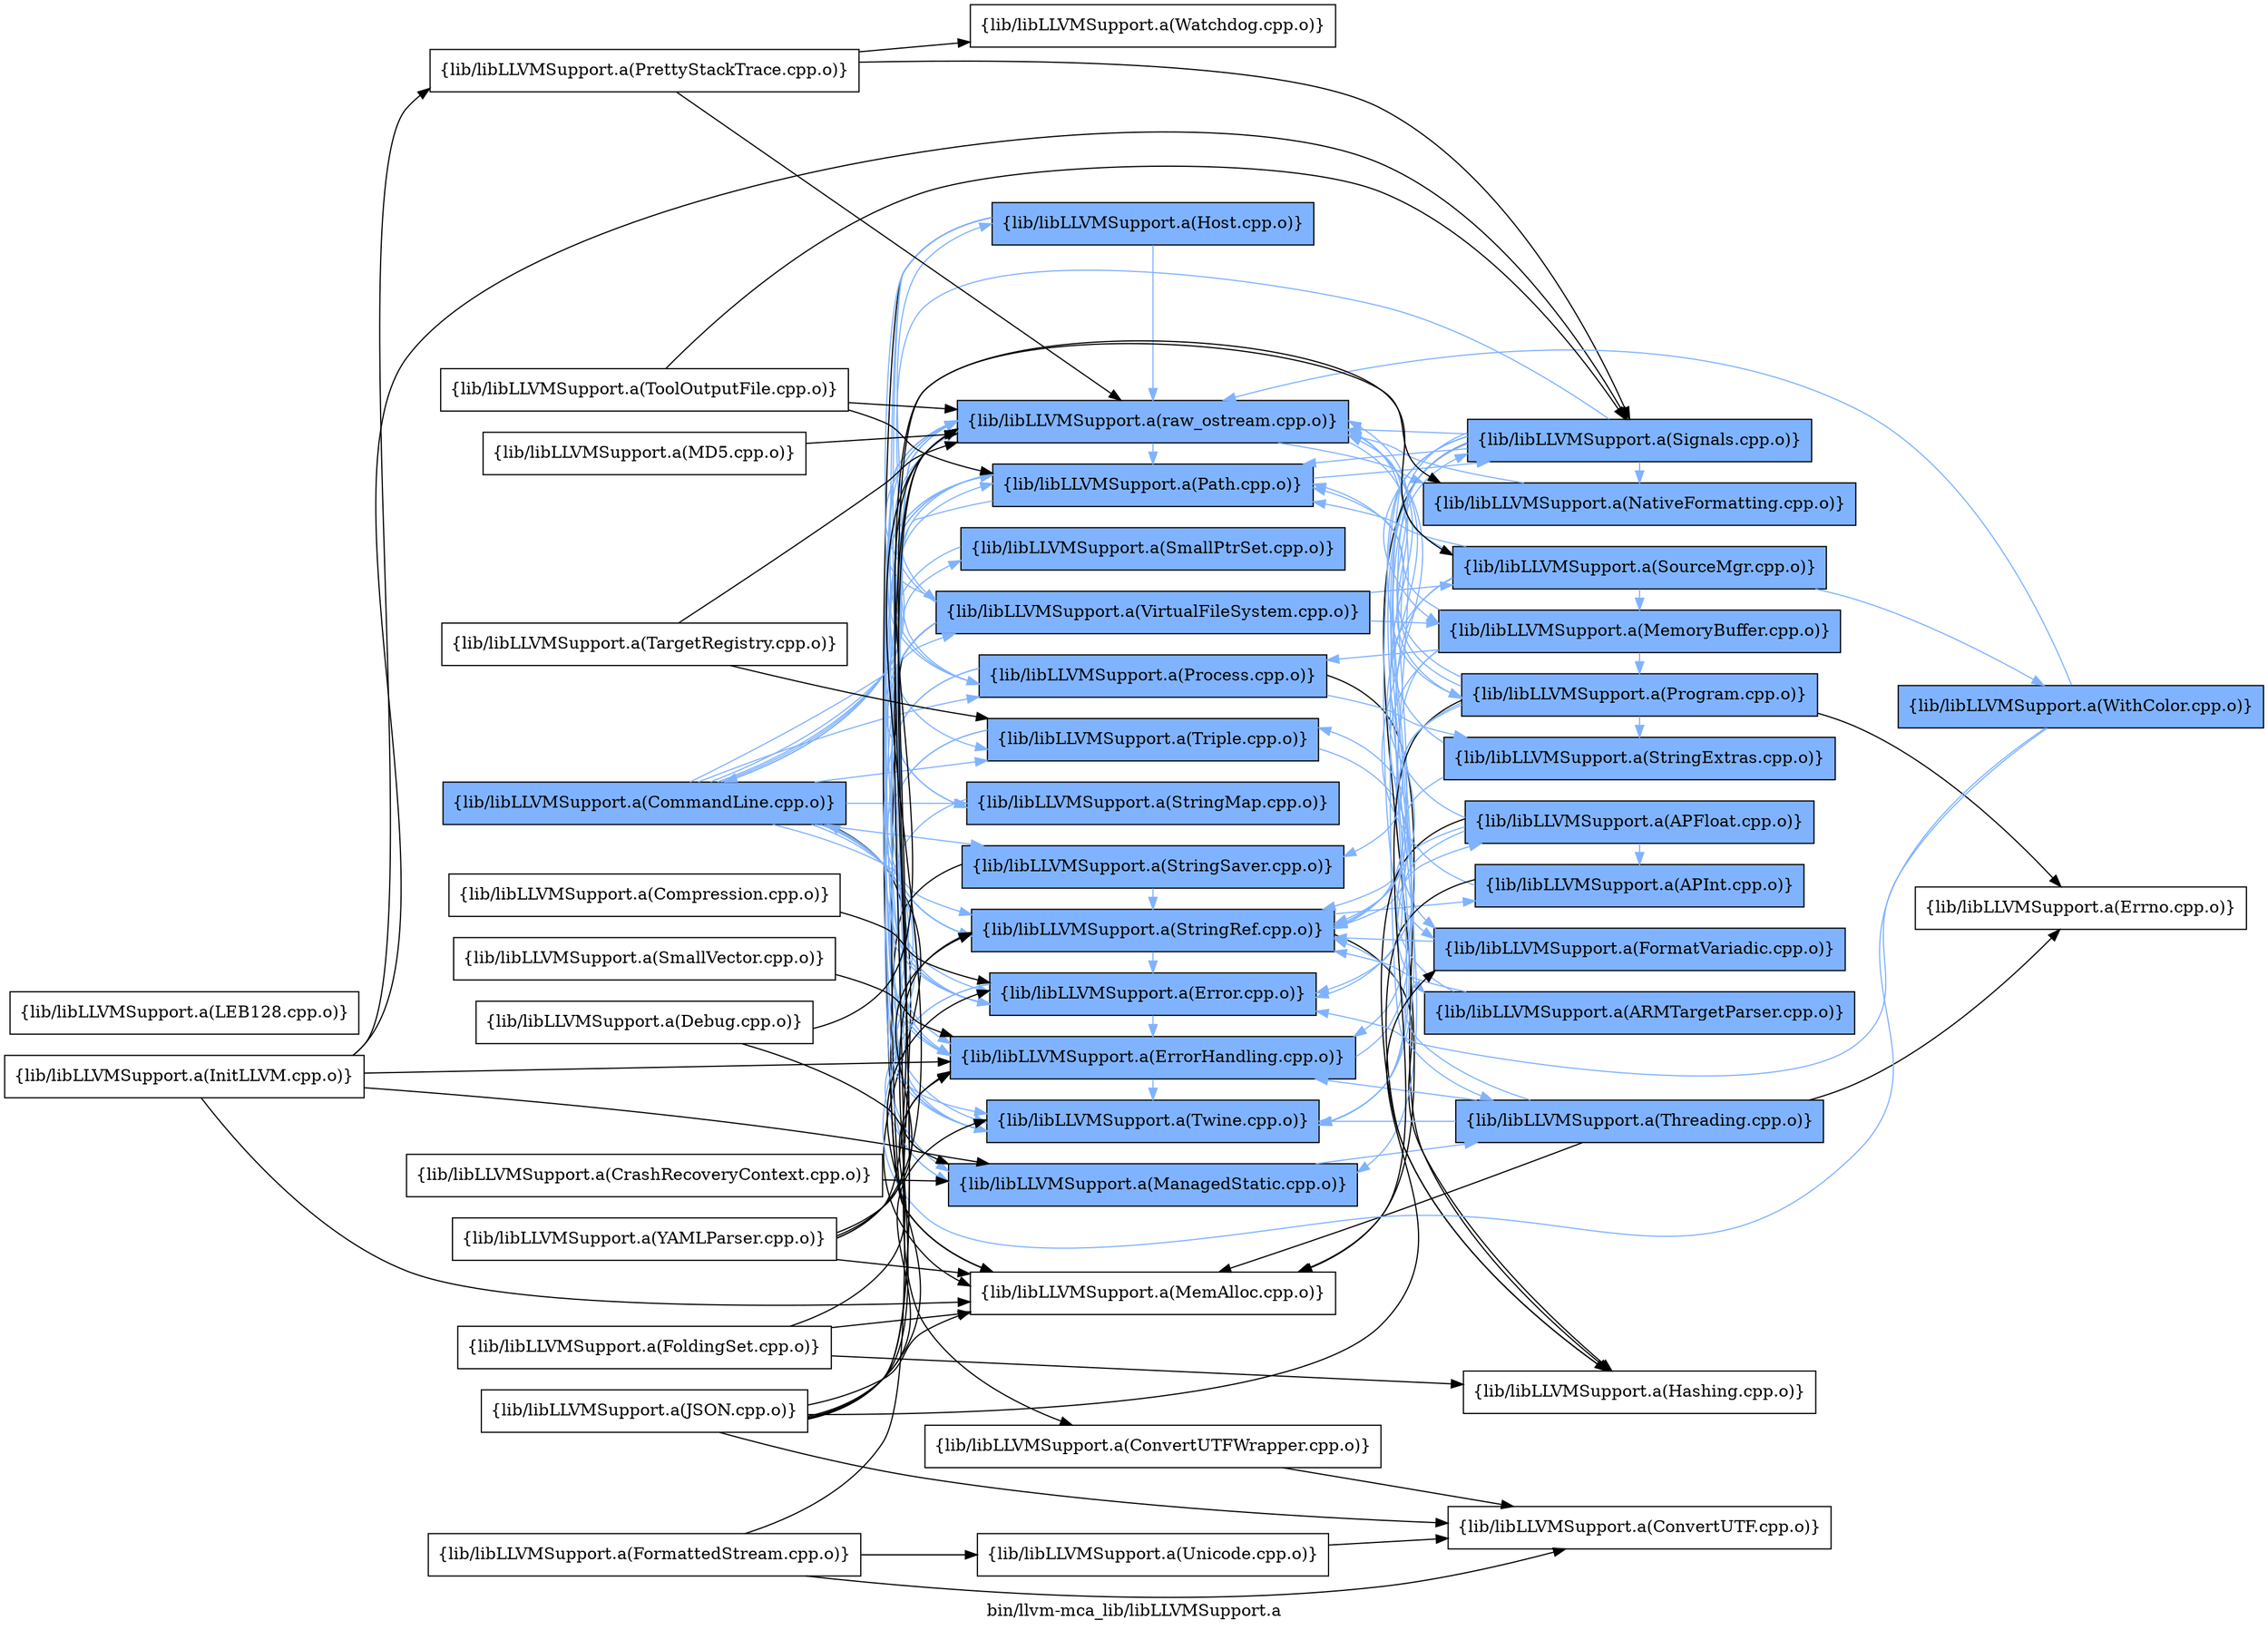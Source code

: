 digraph "bin/llvm-mca_lib/libLLVMSupport.a" {
	label="bin/llvm-mca_lib/libLLVMSupport.a";
	rankdir=LR;
	{ rank=same; Node0x561faab345c8;  }
	{ rank=same; Node0x561faab30978; Node0x561faab31058; Node0x561faab314b8; Node0x561faab351a8; Node0x561faab349d8; Node0x561faab33b28; Node0x561faab328b8; Node0x561faab30ba8; Node0x561faab31828; Node0x561faab31738; Node0x561faab33038; Node0x561faab34168; Node0x561faab355b8; Node0x561faab34758; Node0x561faab315a8; Node0x561faab30f68;  }
	{ rank=same; Node0x561faab310f8; Node0x561faab33a88; Node0x561faab341b8; Node0x561faab336c8; Node0x561faab33e48; Node0x561faab33538; Node0x561faab32368; Node0x561faab34a78; Node0x561faab32f98; Node0x561faab33808; Node0x561faab33c68; Node0x561faab34938; Node0x561faab350b8;  }
	{ rank=same; Node0x561faab345c8;  }
	{ rank=same; Node0x561faab30978; Node0x561faab31058; Node0x561faab314b8; Node0x561faab351a8; Node0x561faab349d8; Node0x561faab33b28; Node0x561faab328b8; Node0x561faab30ba8; Node0x561faab31828; Node0x561faab31738; Node0x561faab33038; Node0x561faab34168; Node0x561faab355b8; Node0x561faab34758; Node0x561faab315a8; Node0x561faab30f68;  }
	{ rank=same; Node0x561faab310f8; Node0x561faab33a88; Node0x561faab341b8; Node0x561faab336c8; Node0x561faab33e48; Node0x561faab33538; Node0x561faab32368; Node0x561faab34a78; Node0x561faab32f98; Node0x561faab33808; Node0x561faab33c68; Node0x561faab34938; Node0x561faab350b8;  }

	Node0x561faab345c8 [shape=record,shape=box,group=1,style=filled,fillcolor="0.600000 0.5 1",label="{lib/libLLVMSupport.a(CommandLine.cpp.o)}"];
	Node0x561faab345c8 -> Node0x561faab30978;
	Node0x561faab345c8 -> Node0x561faab31058[color="0.600000 0.5 1"];
	Node0x561faab345c8 -> Node0x561faab314b8[color="0.600000 0.5 1"];
	Node0x561faab345c8 -> Node0x561faab351a8[color="0.600000 0.5 1"];
	Node0x561faab345c8 -> Node0x561faab349d8;
	Node0x561faab345c8 -> Node0x561faab33b28[color="0.600000 0.5 1"];
	Node0x561faab345c8 -> Node0x561faab328b8[color="0.600000 0.5 1"];
	Node0x561faab345c8 -> Node0x561faab30ba8[color="0.600000 0.5 1"];
	Node0x561faab345c8 -> Node0x561faab31828[color="0.600000 0.5 1"];
	Node0x561faab345c8 -> Node0x561faab31738[color="0.600000 0.5 1"];
	Node0x561faab345c8 -> Node0x561faab33038[color="0.600000 0.5 1"];
	Node0x561faab345c8 -> Node0x561faab34168[color="0.600000 0.5 1"];
	Node0x561faab345c8 -> Node0x561faab355b8[color="0.600000 0.5 1"];
	Node0x561faab345c8 -> Node0x561faab34758[color="0.600000 0.5 1"];
	Node0x561faab345c8 -> Node0x561faab315a8[color="0.600000 0.5 1"];
	Node0x561faab345c8 -> Node0x561faab30f68[color="0.600000 0.5 1"];
	Node0x561faab31058 [shape=record,shape=box,group=1,style=filled,fillcolor="0.600000 0.5 1",label="{lib/libLLVMSupport.a(Error.cpp.o)}"];
	Node0x561faab31058 -> Node0x561faab314b8[color="0.600000 0.5 1"];
	Node0x561faab31058 -> Node0x561faab351a8[color="0.600000 0.5 1"];
	Node0x561faab31058 -> Node0x561faab33038[color="0.600000 0.5 1"];
	Node0x561faab31058 -> Node0x561faab355b8[color="0.600000 0.5 1"];
	Node0x561faab33c18 [shape=record,shape=box,group=0,label="{lib/libLLVMSupport.a(InitLLVM.cpp.o)}"];
	Node0x561faab33c18 -> Node0x561faab314b8;
	Node0x561faab33c18 -> Node0x561faab351a8;
	Node0x561faab33c18 -> Node0x561faab349d8;
	Node0x561faab33c18 -> Node0x561faab34258;
	Node0x561faab33c18 -> Node0x561faab33a88;
	Node0x561faab351a8 [shape=record,shape=box,group=1,style=filled,fillcolor="0.600000 0.5 1",label="{lib/libLLVMSupport.a(ManagedStatic.cpp.o)}"];
	Node0x561faab351a8 -> Node0x561faab341b8[color="0.600000 0.5 1"];
	Node0x561faab349d8 [shape=record,shape=box,group=0,label="{lib/libLLVMSupport.a(MemAlloc.cpp.o)}"];
	Node0x561faab34a78 [shape=record,shape=box,group=1,style=filled,fillcolor="0.600000 0.5 1",label="{lib/libLLVMSupport.a(MemoryBuffer.cpp.o)}"];
	Node0x561faab34a78 -> Node0x561faab31058[color="0.600000 0.5 1"];
	Node0x561faab34a78 -> Node0x561faab33038[color="0.600000 0.5 1"];
	Node0x561faab34a78 -> Node0x561faab315a8[color="0.600000 0.5 1"];
	Node0x561faab34a78 -> Node0x561faab30f68[color="0.600000 0.5 1"];
	Node0x561faab34a78 -> Node0x561faab34938[color="0.600000 0.5 1"];
	Node0x561faab32f98 [shape=record,shape=box,group=1,style=filled,fillcolor="0.600000 0.5 1",label="{lib/libLLVMSupport.a(SourceMgr.cpp.o)}"];
	Node0x561faab32f98 -> Node0x561faab34a78[color="0.600000 0.5 1"];
	Node0x561faab32f98 -> Node0x561faab31828[color="0.600000 0.5 1"];
	Node0x561faab32f98 -> Node0x561faab33038[color="0.600000 0.5 1"];
	Node0x561faab32f98 -> Node0x561faab33358[color="0.600000 0.5 1"];
	Node0x561faab32f98 -> Node0x561faab355b8[color="0.600000 0.5 1"];
	Node0x561faab32f98 -> Node0x561faab315a8[color="0.600000 0.5 1"];
	Node0x561faab308d8 [shape=record,shape=box,group=0,label="{lib/libLLVMSupport.a(ToolOutputFile.cpp.o)}"];
	Node0x561faab308d8 -> Node0x561faab355b8;
	Node0x561faab308d8 -> Node0x561faab315a8;
	Node0x561faab308d8 -> Node0x561faab33a88;
	Node0x561faab31738 [shape=record,shape=box,group=1,style=filled,fillcolor="0.600000 0.5 1",label="{lib/libLLVMSupport.a(Triple.cpp.o)}"];
	Node0x561faab31738 -> Node0x561faab31828[color="0.600000 0.5 1"];
	Node0x561faab31738 -> Node0x561faab32368[color="0.600000 0.5 1"];
	Node0x561faab31738 -> Node0x561faab33038[color="0.600000 0.5 1"];
	Node0x561faab33358 [shape=record,shape=box,group=1,style=filled,fillcolor="0.600000 0.5 1",label="{lib/libLLVMSupport.a(WithColor.cpp.o)}"];
	Node0x561faab33358 -> Node0x561faab345c8[color="0.600000 0.5 1"];
	Node0x561faab33358 -> Node0x561faab31058[color="0.600000 0.5 1"];
	Node0x561faab33358 -> Node0x561faab355b8[color="0.600000 0.5 1"];
	Node0x561faab355b8 [shape=record,shape=box,group=1,style=filled,fillcolor="0.600000 0.5 1",label="{lib/libLLVMSupport.a(raw_ostream.cpp.o)}"];
	Node0x561faab355b8 -> Node0x561faab31058[color="0.600000 0.5 1"];
	Node0x561faab355b8 -> Node0x561faab314b8[color="0.600000 0.5 1"];
	Node0x561faab355b8 -> Node0x561faab33808[color="0.600000 0.5 1"];
	Node0x561faab355b8 -> Node0x561faab33c68[color="0.600000 0.5 1"];
	Node0x561faab355b8 -> Node0x561faab33038[color="0.600000 0.5 1"];
	Node0x561faab355b8 -> Node0x561faab315a8[color="0.600000 0.5 1"];
	Node0x561faab355b8 -> Node0x561faab30f68[color="0.600000 0.5 1"];
	Node0x561faab355b8 -> Node0x561faab34938[color="0.600000 0.5 1"];
	Node0x561faab34758 [shape=record,shape=box,group=1,style=filled,fillcolor="0.600000 0.5 1",label="{lib/libLLVMSupport.a(Host.cpp.o)}"];
	Node0x561faab34758 -> Node0x561faab349d8;
	Node0x561faab34758 -> Node0x561faab328b8[color="0.600000 0.5 1"];
	Node0x561faab34758 -> Node0x561faab31828[color="0.600000 0.5 1"];
	Node0x561faab34758 -> Node0x561faab31738[color="0.600000 0.5 1"];
	Node0x561faab34758 -> Node0x561faab355b8[color="0.600000 0.5 1"];
	Node0x561faab333f8 [shape=record,shape=box,group=0,label="{lib/libLLVMSupport.a(TargetRegistry.cpp.o)}"];
	Node0x561faab333f8 -> Node0x561faab31738;
	Node0x561faab333f8 -> Node0x561faab355b8;
	Node0x561faab328b8 [shape=record,shape=box,group=1,style=filled,fillcolor="0.600000 0.5 1",label="{lib/libLLVMSupport.a(StringMap.cpp.o)}"];
	Node0x561faab328b8 -> Node0x561faab314b8[color="0.600000 0.5 1"];
	Node0x561faab31828 [shape=record,shape=box,group=1,style=filled,fillcolor="0.600000 0.5 1",label="{lib/libLLVMSupport.a(StringRef.cpp.o)}"];
	Node0x561faab31828 -> Node0x561faab336c8[color="0.600000 0.5 1"];
	Node0x561faab31828 -> Node0x561faab33e48[color="0.600000 0.5 1"];
	Node0x561faab31828 -> Node0x561faab31058[color="0.600000 0.5 1"];
	Node0x561faab31828 -> Node0x561faab33538;
	Node0x561faab33088 [shape=record,shape=box,group=0,label="{lib/libLLVMSupport.a(FormattedStream.cpp.o)}"];
	Node0x561faab33088 -> Node0x561faab310f8;
	Node0x561faab33088 -> Node0x561faab32958;
	Node0x561faab33088 -> Node0x561faab355b8;
	Node0x561faab33808 [shape=record,shape=box,group=1,style=filled,fillcolor="0.600000 0.5 1",label="{lib/libLLVMSupport.a(FormatVariadic.cpp.o)}"];
	Node0x561faab33808 -> Node0x561faab31828[color="0.600000 0.5 1"];
	Node0x561faab34e38 [shape=record,shape=box,group=0,label="{lib/libLLVMSupport.a(JSON.cpp.o)}"];
	Node0x561faab34e38 -> Node0x561faab310f8;
	Node0x561faab34e38 -> Node0x561faab31058;
	Node0x561faab34e38 -> Node0x561faab33808;
	Node0x561faab34e38 -> Node0x561faab349d8;
	Node0x561faab34e38 -> Node0x561faab33c68;
	Node0x561faab34e38 -> Node0x561faab31828;
	Node0x561faab34e38 -> Node0x561faab33038;
	Node0x561faab34e38 -> Node0x561faab355b8;
	Node0x561faab33e48 [shape=record,shape=box,group=1,style=filled,fillcolor="0.600000 0.5 1",label="{lib/libLLVMSupport.a(APInt.cpp.o)}"];
	Node0x561faab33e48 -> Node0x561faab33538;
	Node0x561faab33e48 -> Node0x561faab355b8[color="0.600000 0.5 1"];
	Node0x561faab314b8 [shape=record,shape=box,group=1,style=filled,fillcolor="0.600000 0.5 1",label="{lib/libLLVMSupport.a(ErrorHandling.cpp.o)}"];
	Node0x561faab314b8 -> Node0x561faab33038[color="0.600000 0.5 1"];
	Node0x561faab314b8 -> Node0x561faab355b8[color="0.600000 0.5 1"];
	Node0x561faab314b8 -> Node0x561faab33a88[color="0.600000 0.5 1"];
	Node0x561faab33038 [shape=record,shape=box,group=1,style=filled,fillcolor="0.600000 0.5 1",label="{lib/libLLVMSupport.a(Twine.cpp.o)}"];
	Node0x561faab33038 -> Node0x561faab355b8[color="0.600000 0.5 1"];
	Node0x561faab33b28 [shape=record,shape=box,group=1,style=filled,fillcolor="0.600000 0.5 1",label="{lib/libLLVMSupport.a(SmallPtrSet.cpp.o)}"];
	Node0x561faab33b28 -> Node0x561faab314b8[color="0.600000 0.5 1"];
	Node0x561faab315a8 [shape=record,shape=box,group=1,style=filled,fillcolor="0.600000 0.5 1",label="{lib/libLLVMSupport.a(Path.cpp.o)}"];
	Node0x561faab315a8 -> Node0x561faab31058[color="0.600000 0.5 1"];
	Node0x561faab315a8 -> Node0x561faab31828[color="0.600000 0.5 1"];
	Node0x561faab315a8 -> Node0x561faab33038[color="0.600000 0.5 1"];
	Node0x561faab315a8 -> Node0x561faab34168[color="0.600000 0.5 1"];
	Node0x561faab315a8 -> Node0x561faab30f68[color="0.600000 0.5 1"];
	Node0x561faab315a8 -> Node0x561faab33a88[color="0.600000 0.5 1"];
	Node0x561faab33a88 [shape=record,shape=box,group=1,style=filled,fillcolor="0.600000 0.5 1",label="{lib/libLLVMSupport.a(Signals.cpp.o)}"];
	Node0x561faab33a88 -> Node0x561faab345c8[color="0.600000 0.5 1"];
	Node0x561faab33a88 -> Node0x561faab314b8[color="0.600000 0.5 1"];
	Node0x561faab33a88 -> Node0x561faab33808[color="0.600000 0.5 1"];
	Node0x561faab33a88 -> Node0x561faab351a8[color="0.600000 0.5 1"];
	Node0x561faab33a88 -> Node0x561faab349d8;
	Node0x561faab33a88 -> Node0x561faab34a78[color="0.600000 0.5 1"];
	Node0x561faab33a88 -> Node0x561faab33c68[color="0.600000 0.5 1"];
	Node0x561faab33a88 -> Node0x561faab31828[color="0.600000 0.5 1"];
	Node0x561faab33a88 -> Node0x561faab33038[color="0.600000 0.5 1"];
	Node0x561faab33a88 -> Node0x561faab355b8[color="0.600000 0.5 1"];
	Node0x561faab33a88 -> Node0x561faab315a8[color="0.600000 0.5 1"];
	Node0x561faab33a88 -> Node0x561faab34938[color="0.600000 0.5 1"];
	Node0x561faab33a88 -> Node0x561faab341b8[color="0.600000 0.5 1"];
	Node0x561faab33538 [shape=record,shape=box,group=0,label="{lib/libLLVMSupport.a(Hashing.cpp.o)}"];
	Node0x561faab353d8 [shape=record,shape=box,group=0,label="{lib/libLLVMSupport.a(LEB128.cpp.o)}"];
	Node0x561faab336c8 [shape=record,shape=box,group=1,style=filled,fillcolor="0.600000 0.5 1",label="{lib/libLLVMSupport.a(APFloat.cpp.o)}"];
	Node0x561faab336c8 -> Node0x561faab33e48[color="0.600000 0.5 1"];
	Node0x561faab336c8 -> Node0x561faab31058[color="0.600000 0.5 1"];
	Node0x561faab336c8 -> Node0x561faab33538;
	Node0x561faab336c8 -> Node0x561faab31828[color="0.600000 0.5 1"];
	Node0x561faab336c8 -> Node0x561faab355b8[color="0.600000 0.5 1"];
	Node0x561faab30978 [shape=record,shape=box,group=0,label="{lib/libLLVMSupport.a(ConvertUTFWrapper.cpp.o)}"];
	Node0x561faab30978 -> Node0x561faab310f8;
	Node0x561faab30ba8 [shape=record,shape=box,group=1,style=filled,fillcolor="0.600000 0.5 1",label="{lib/libLLVMSupport.a(StringSaver.cpp.o)}"];
	Node0x561faab30ba8 -> Node0x561faab349d8;
	Node0x561faab30ba8 -> Node0x561faab31828[color="0.600000 0.5 1"];
	Node0x561faab34168 [shape=record,shape=box,group=1,style=filled,fillcolor="0.600000 0.5 1",label="{lib/libLLVMSupport.a(VirtualFileSystem.cpp.o)}"];
	Node0x561faab34168 -> Node0x561faab31058[color="0.600000 0.5 1"];
	Node0x561faab34168 -> Node0x561faab349d8;
	Node0x561faab34168 -> Node0x561faab34a78[color="0.600000 0.5 1"];
	Node0x561faab34168 -> Node0x561faab32f98[color="0.600000 0.5 1"];
	Node0x561faab34168 -> Node0x561faab328b8[color="0.600000 0.5 1"];
	Node0x561faab34168 -> Node0x561faab31828[color="0.600000 0.5 1"];
	Node0x561faab34168 -> Node0x561faab33038[color="0.600000 0.5 1"];
	Node0x561faab34168 -> Node0x561faab355b8[color="0.600000 0.5 1"];
	Node0x561faab34168 -> Node0x561faab315a8[color="0.600000 0.5 1"];
	Node0x561faab30f68 [shape=record,shape=box,group=1,style=filled,fillcolor="0.600000 0.5 1",label="{lib/libLLVMSupport.a(Process.cpp.o)}"];
	Node0x561faab30f68 -> Node0x561faab31058[color="0.600000 0.5 1"];
	Node0x561faab30f68 -> Node0x561faab33538;
	Node0x561faab30f68 -> Node0x561faab351a8[color="0.600000 0.5 1"];
	Node0x561faab30f68 -> Node0x561faab315a8[color="0.600000 0.5 1"];
	Node0x561faab30f68 -> Node0x561faab350b8[color="0.600000 0.5 1"];
	Node0x561faab34cf8 [shape=record,shape=box,group=0,label="{lib/libLLVMSupport.a(Compression.cpp.o)}"];
	Node0x561faab34cf8 -> Node0x561faab31058;
	Node0x561faab310f8 [shape=record,shape=box,group=0,label="{lib/libLLVMSupport.a(ConvertUTF.cpp.o)}"];
	Node0x561faab32188 [shape=record,shape=box,group=0,label="{lib/libLLVMSupport.a(Debug.cpp.o)}"];
	Node0x561faab32188 -> Node0x561faab351a8;
	Node0x561faab32188 -> Node0x561faab355b8;
	Node0x561faab32408 [shape=record,shape=box,group=0,label="{lib/libLLVMSupport.a(FoldingSet.cpp.o)}"];
	Node0x561faab32408 -> Node0x561faab314b8;
	Node0x561faab32408 -> Node0x561faab33538;
	Node0x561faab32408 -> Node0x561faab349d8;
	Node0x561faab32958 [shape=record,shape=box,group=0,label="{lib/libLLVMSupport.a(Unicode.cpp.o)}"];
	Node0x561faab32958 -> Node0x561faab310f8;
	Node0x561faab34258 [shape=record,shape=box,group=0,label="{lib/libLLVMSupport.a(PrettyStackTrace.cpp.o)}"];
	Node0x561faab34258 -> Node0x561faab355b8;
	Node0x561faab34258 -> Node0x561faab33a88;
	Node0x561faab34258 -> Node0x561faab343e8;
	Node0x561faab33c68 [shape=record,shape=box,group=1,style=filled,fillcolor="0.600000 0.5 1",label="{lib/libLLVMSupport.a(NativeFormatting.cpp.o)}"];
	Node0x561faab33c68 -> Node0x561faab355b8[color="0.600000 0.5 1"];
	Node0x561faab341b8 [shape=record,shape=box,group=1,style=filled,fillcolor="0.600000 0.5 1",label="{lib/libLLVMSupport.a(Threading.cpp.o)}"];
	Node0x561faab341b8 -> Node0x561faab314b8[color="0.600000 0.5 1"];
	Node0x561faab341b8 -> Node0x561faab349d8;
	Node0x561faab341b8 -> Node0x561faab31828[color="0.600000 0.5 1"];
	Node0x561faab341b8 -> Node0x561faab33038[color="0.600000 0.5 1"];
	Node0x561faab341b8 -> Node0x561faab342f8;
	Node0x561faab34938 [shape=record,shape=box,group=1,style=filled,fillcolor="0.600000 0.5 1",label="{lib/libLLVMSupport.a(Program.cpp.o)}"];
	Node0x561faab34938 -> Node0x561faab349d8;
	Node0x561faab34938 -> Node0x561faab30ba8[color="0.600000 0.5 1"];
	Node0x561faab34938 -> Node0x561faab31828[color="0.600000 0.5 1"];
	Node0x561faab34938 -> Node0x561faab355b8[color="0.600000 0.5 1"];
	Node0x561faab34938 -> Node0x561faab315a8[color="0.600000 0.5 1"];
	Node0x561faab34938 -> Node0x561faab350b8[color="0.600000 0.5 1"];
	Node0x561faab34938 -> Node0x561faab342f8;
	Node0x561faab35108 [shape=record,shape=box,group=0,label="{lib/libLLVMSupport.a(MD5.cpp.o)}"];
	Node0x561faab35108 -> Node0x561faab355b8;
	Node0x561faab343e8 [shape=record,shape=box,group=0,label="{lib/libLLVMSupport.a(Watchdog.cpp.o)}"];
	Node0x561faab32598 [shape=record,shape=box,group=0,label="{lib/libLLVMSupport.a(SmallVector.cpp.o)}"];
	Node0x561faab32598 -> Node0x561faab314b8;
	Node0x561faab32368 [shape=record,shape=box,group=1,style=filled,fillcolor="0.600000 0.5 1",label="{lib/libLLVMSupport.a(ARMTargetParser.cpp.o)}"];
	Node0x561faab32368 -> Node0x561faab31828[color="0.600000 0.5 1"];
	Node0x561faab32368 -> Node0x561faab31738[color="0.600000 0.5 1"];
	Node0x561faab33cb8 [shape=record,shape=box,group=0,label="{lib/libLLVMSupport.a(YAMLParser.cpp.o)}"];
	Node0x561faab33cb8 -> Node0x561faab314b8;
	Node0x561faab33cb8 -> Node0x561faab349d8;
	Node0x561faab33cb8 -> Node0x561faab32f98;
	Node0x561faab33cb8 -> Node0x561faab31828;
	Node0x561faab33cb8 -> Node0x561faab355b8;
	Node0x561faab350b8 [shape=record,shape=box,group=1,style=filled,fillcolor="0.600000 0.5 1",label="{lib/libLLVMSupport.a(StringExtras.cpp.o)}"];
	Node0x561faab350b8 -> Node0x561faab31828[color="0.600000 0.5 1"];
	Node0x561faab350b8 -> Node0x561faab355b8[color="0.600000 0.5 1"];
	Node0x561faab356a8 [shape=record,shape=box,group=0,label="{lib/libLLVMSupport.a(CrashRecoveryContext.cpp.o)}"];
	Node0x561faab356a8 -> Node0x561faab351a8;
	Node0x561faab342f8 [shape=record,shape=box,group=0,label="{lib/libLLVMSupport.a(Errno.cpp.o)}"];
}
